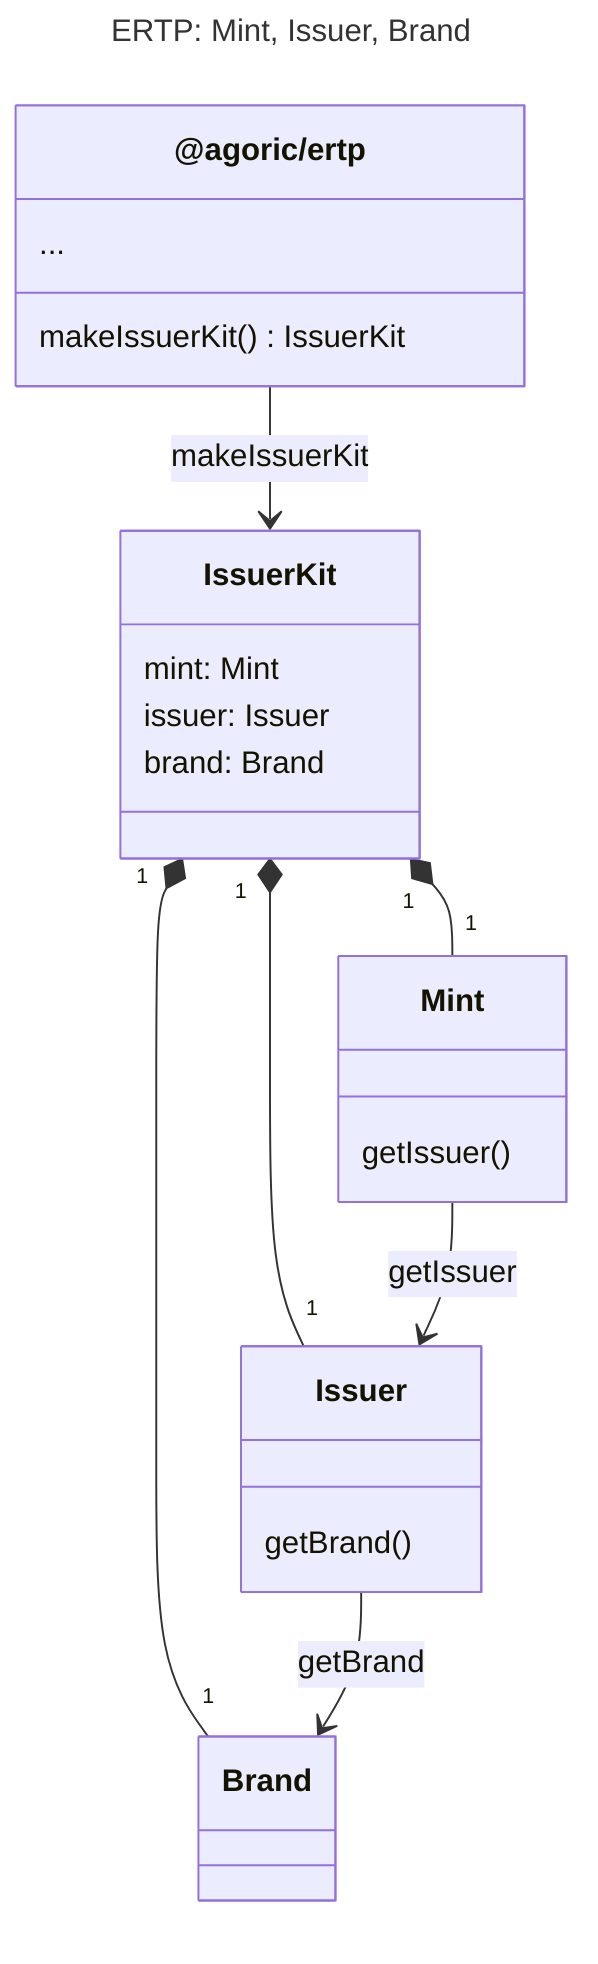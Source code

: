 ---
title: "ERTP: Mint, Issuer, Brand"
---
classDiagram
   class IssuerKit
   IssuerKit "1" *-- "1" Mint
   IssuerKit "1" *-- "1" Issuer
   IssuerKit "1" *-- "1" Brand

  class ertp["@agoric/ertp"] {
   makeIssuerKit() IssuerKit
   ...
  }
  ertp --> IssuerKit : makeIssuerKit

  class IssuerKit {
    mint: Mint
    issuer: Issuer
    brand: Brand
  }

   class Mint {
     getIssuer()
   }
Mint --> Issuer: getIssuer
   class Issuer {
    getBrand()
   }
   Issuer --> Brand: getBrand
   class Brand